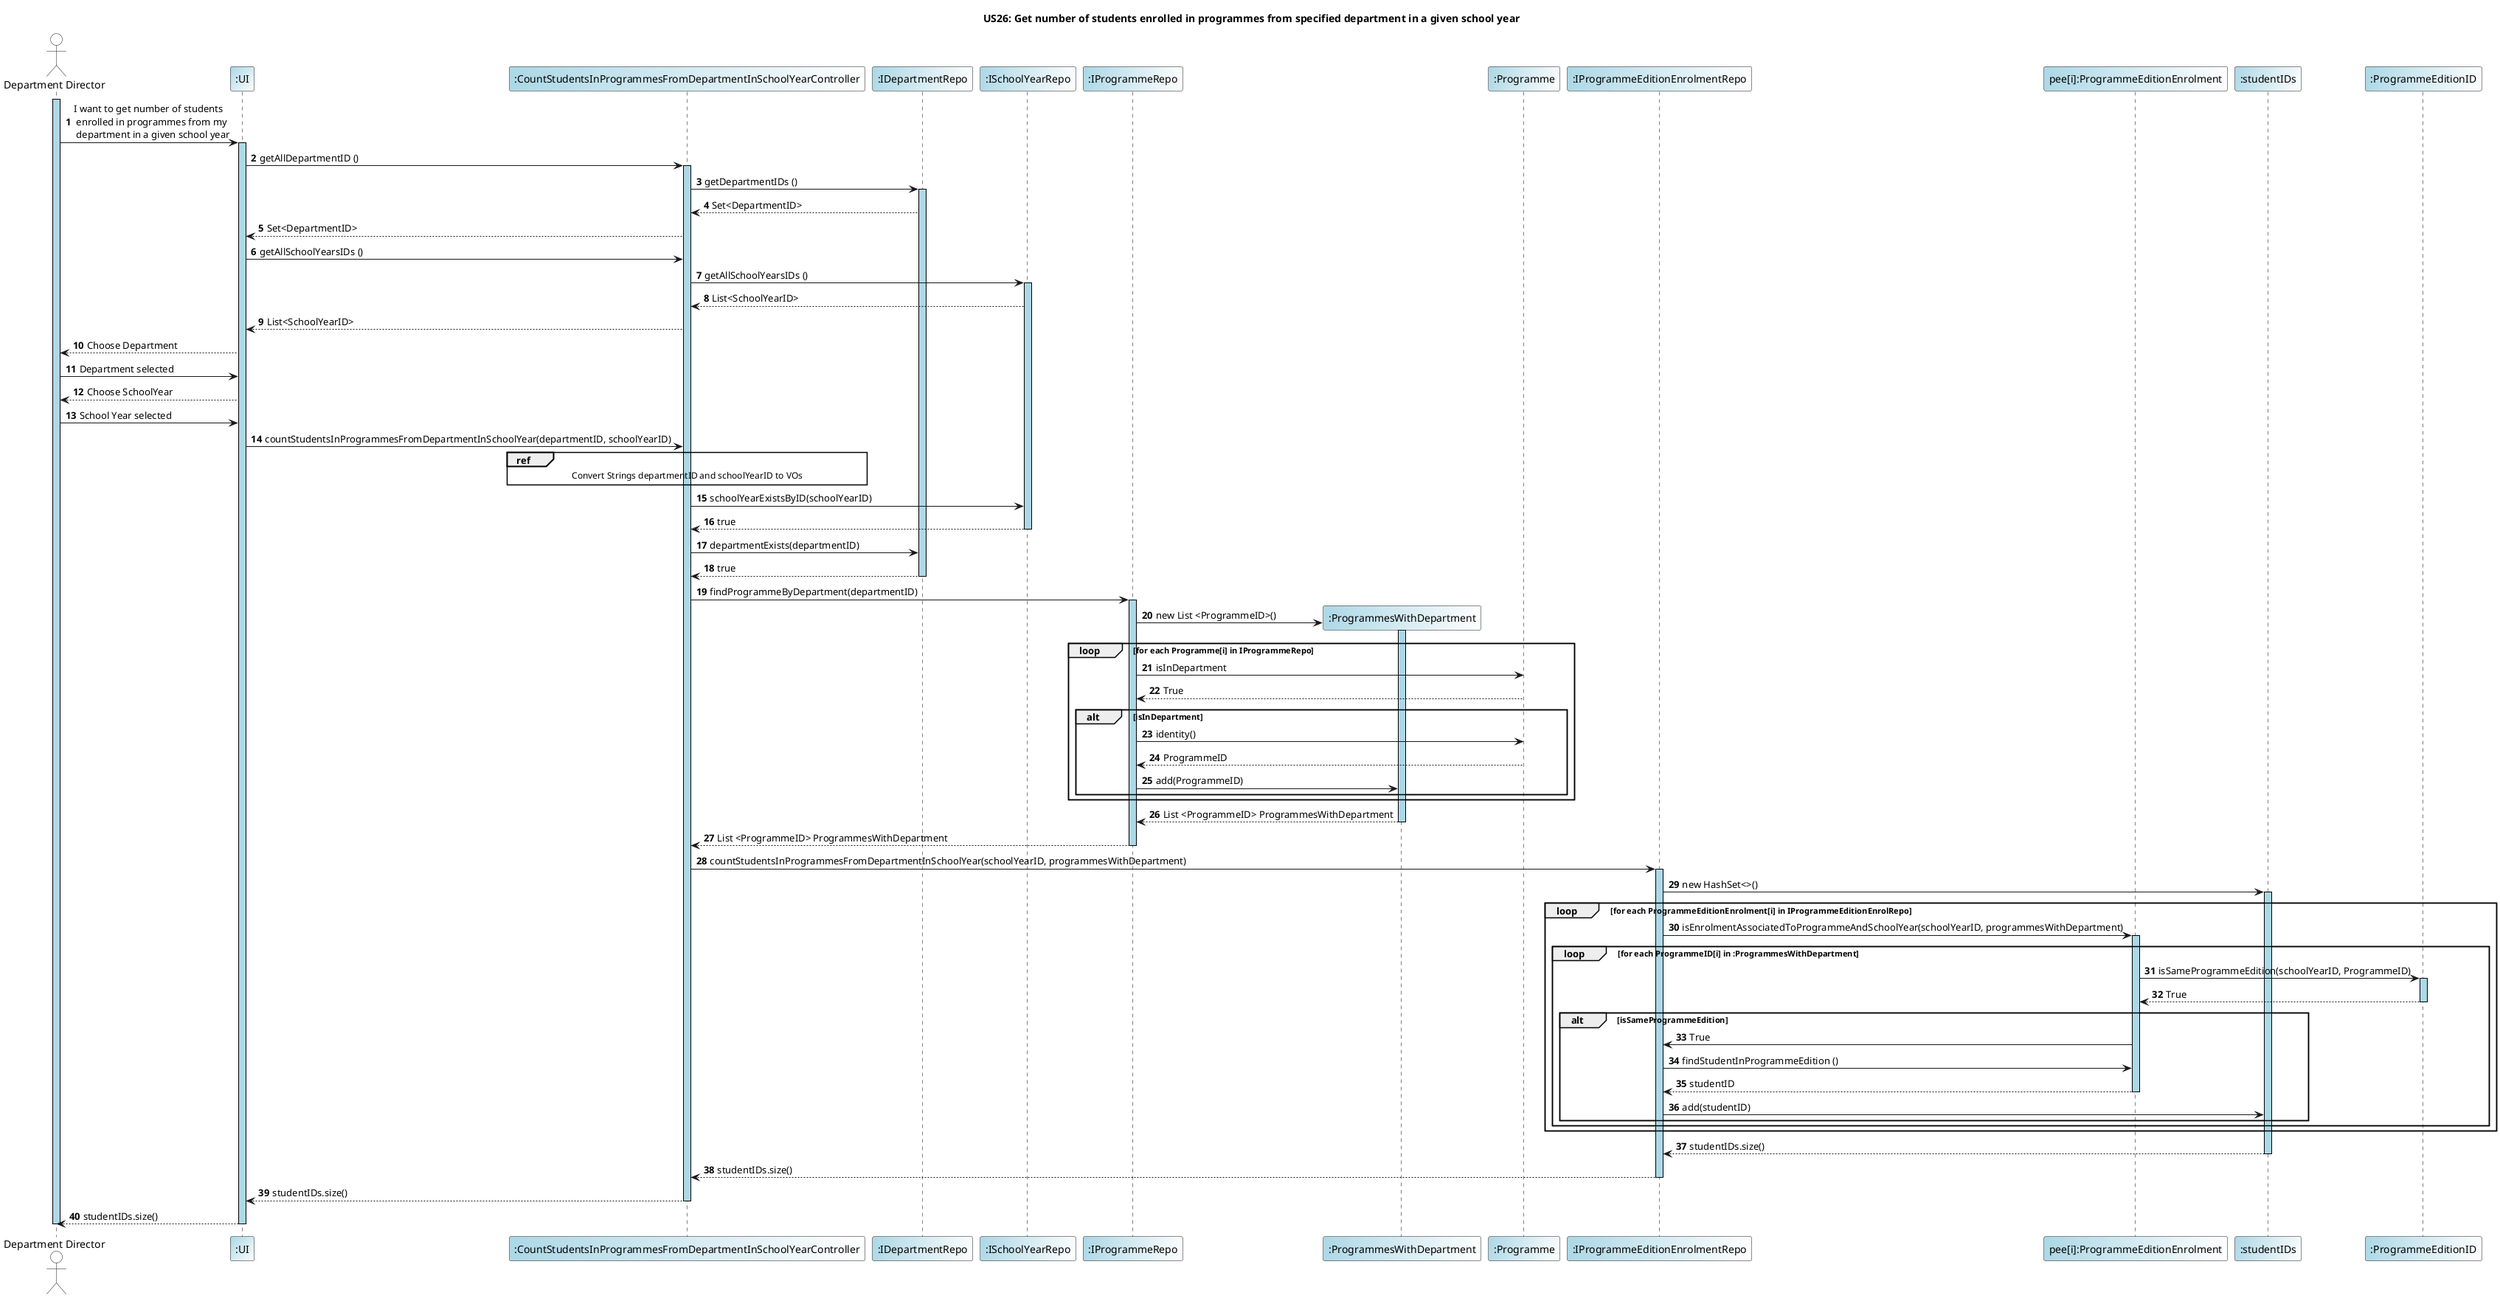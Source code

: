 @startuml

title US26: Get number of students enrolled in programmes from specified department in a given school year
autonumber
skinparam sequence {
   LifelineBorderColor Black
   LifelineBackgroundColor LightBlue
 }

actor "Department Director" as DepartmentDir #White
participant ":UI" as UI #LightBlue/White
participant ":CountStudentsInProgrammesFromDepartmentInSchoolYearController" as Controller #LightBlue/White
participant ":IDepartmentRepo" as IDepartmentRepo #LightBlue/White
participant ":ISchoolYearRepo" as ISchoolYearRepo #LightBlue/White
participant ":IProgrammeRepo" as IProgrammeRepo #LightBlue/White




activate DepartmentDir
DepartmentDir -> UI: I want to get number of students \n enrolled in programmes from my \n department in a given school year
activate UI

UI -> Controller: getAllDepartmentID ()
activate Controller
Controller -> IDepartmentRepo: getDepartmentIDs ()
activate IDepartmentRepo
IDepartmentRepo --> Controller: Set<DepartmentID>


Controller --> UI: Set<DepartmentID>
UI -> Controller: getAllSchoolYearsIDs ()
Controller -> ISchoolYearRepo: getAllSchoolYearsIDs ()
activate ISchoolYearRepo
ISchoolYearRepo --> Controller: List<SchoolYearID>
Controller --> UI: List<SchoolYearID>


UI-->DepartmentDir: Choose Department
DepartmentDir ->UI: Department selected
UI --> DepartmentDir: Choose SchoolYear
DepartmentDir ->UI: School Year selected

UI-> Controller: countStudentsInProgrammesFromDepartmentInSchoolYear(departmentID, schoolYearID)

ref over Controller
Convert Strings departmentID and schoolYearID to VOs
end ref

Controller -> ISchoolYearRepo: schoolYearExistsByID(schoolYearID)
ISchoolYearRepo --> Controller: true
deactivate ISchoolYearRepo
Controller -> IDepartmentRepo: departmentExists(departmentID)
IDepartmentRepo-->Controller: true
deactivate IDepartmentRepo
Controller -> IProgrammeRepo: findProgrammeByDepartment(departmentID)
activate IProgrammeRepo

create ":ProgrammesWithDepartment" #LightBlue/White
IProgrammeRepo -> ":ProgrammesWithDepartment"** : new List <ProgrammeID>()
activate ":ProgrammesWithDepartment"
participant ":Programme" as Programme #LightBlue/White
loop for each Programme[i] in IProgrammeRepo
IProgrammeRepo -> Programme: isInDepartment
Programme --> IProgrammeRepo: True
alt isInDepartment

IProgrammeRepo -> Programme: identity()
Programme --> IProgrammeRepo: ProgrammeID
IProgrammeRepo -> ":ProgrammesWithDepartment": add(ProgrammeID)
end
end
":ProgrammesWithDepartment" --> IProgrammeRepo: List <ProgrammeID> ProgrammesWithDepartment
deactivate ":ProgrammesWithDepartment"
IProgrammeRepo --> Controller: List <ProgrammeID> ProgrammesWithDepartment
deactivate IProgrammeRepo
participant ":IProgrammeEditionEnrolmentRepo" as IProgrammeEditionEnrolRepo #LightBlue/White
participant "pee[i]:ProgrammeEditionEnrolment" as ProgrammeEditionEnrolment #LightBlue/White
participant ":studentIDs" as StudentIDs #LightBlue/White
participant ":ProgrammeEditionID" as ProgrammeEditionID #LightBlue/White

Controller -> IProgrammeEditionEnrolRepo: countStudentsInProgrammesFromDepartmentInSchoolYear(schoolYearID, programmesWithDepartment)
activate IProgrammeEditionEnrolRepo
IProgrammeEditionEnrolRepo -> StudentIDs: new HashSet<>()
activate StudentIDs
loop for each ProgrammeEditionEnrolment[i] in IProgrammeEditionEnrolRepo
IProgrammeEditionEnrolRepo ->ProgrammeEditionEnrolment :isEnrolmentAssociatedToProgrammeAndSchoolYear(schoolYearID, programmesWithDepartment)
activate ProgrammeEditionEnrolment
loop for each ProgrammeID[i] in :ProgrammesWithDepartment
ProgrammeEditionEnrolment -> ProgrammeEditionID: isSameProgrammeEdition(schoolYearID, ProgrammeID)
activate ProgrammeEditionID
ProgrammeEditionID --> ProgrammeEditionEnrolment: True
deactivate ProgrammeEditionID
alt isSameProgrammeEdition
ProgrammeEditionEnrolment -> IProgrammeEditionEnrolRepo: True
IProgrammeEditionEnrolRepo -> ProgrammeEditionEnrolment: findStudentInProgrammeEdition ()
ProgrammeEditionEnrolment --> IProgrammeEditionEnrolRepo: studentID
deactivate ProgrammeEditionEnrolment
IProgrammeEditionEnrolRepo -> StudentIDs: add(studentID)

end
end
end
StudentIDs --> IProgrammeEditionEnrolRepo: studentIDs.size()
deactivate StudentIDs
IProgrammeEditionEnrolRepo-->Controller: studentIDs.size()
deactivate IProgrammeEditionEnrolRepo
Controller --> UI:  studentIDs.size()
deactivate Controller
UI-->DepartmentDir: studentIDs.size()
deactivate DepartmentDir
deactivate UI


@enduml